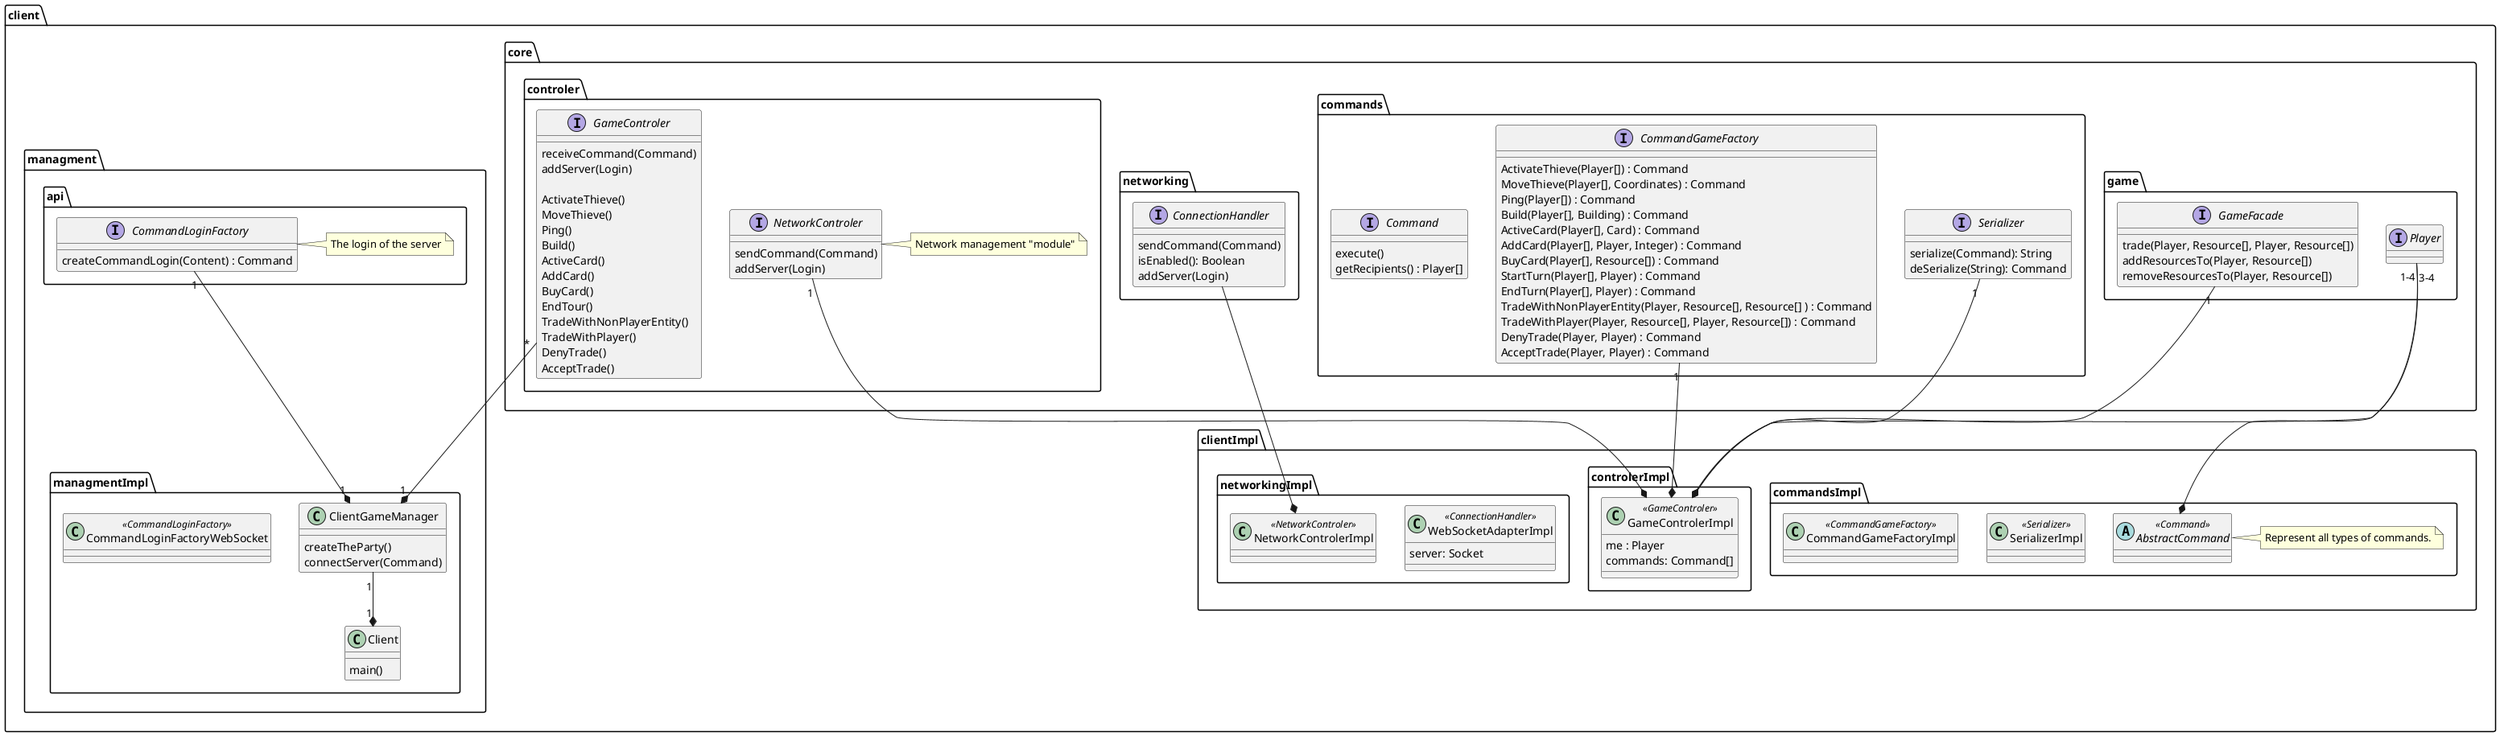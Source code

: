 @startuml
package client {
    package core {
        package game {
        	   interface Player{}
            interface GameFacade {
	        	trade(Player, Resource[], Player, Resource[])
	        	addResourcesTo(Player, Resource[])
	        	removeResourcesTo(Player, Resource[])
            }
        }
        package commands {
            interface CommandGameFactory {
            	ActivateThieve(Player[]) : Command
            	MoveThieve(Player[], Coordinates) : Command
            	Ping(Player[]) : Command
            	Build(Player[], Building) : Command
            	ActiveCard(Player[], Card) : Command
            	AddCard(Player[], Player, Integer) : Command
            	BuyCard(Player[], Resource[]) : Command
            	StartTurn(Player[], Player) : Command
            	EndTurn(Player[], Player) : Command
            	TradeWithNonPlayerEntity(Player, Resource[], Resource[] ) : Command
            	TradeWithPlayer(Player, Resource[], Player, Resource[]) : Command
            	DenyTrade(Player, Player) : Command
            	AcceptTrade(Player, Player) : Command
            }
            interface Command {
                execute()
                getRecipients() : Player[]
            }

            interface Serializer {
                serialize(Command): String
                deSerialize(String): Command
            }
        }

        package networking {
            interface ConnectionHandler {
                sendCommand(Command)
                isEnabled(): Boolean
                addServer(Login)
            }
        }

        package controler {
            interface NetworkControler {
            	sendCommand(Command)
            	addServer(Login)
            }
            note right: Network management "module"

            interface GameControler{
                receiveCommand(Command)
                addServer(Login)
                
            	ActivateThieve()
            	MoveThieve()
            	Ping()
            	Build()
            	ActiveCard()
            	AddCard()
            	BuyCard()
            	EndTour()
			TradeWithNonPlayerEntity()
            	TradeWithPlayer()
            	DenyTrade()
            	AcceptTrade()
            }

        }

    }
      
    package clientImpl {
        package commandsImpl {
            class SerializerImpl <<Serializer>>{}
            abstract AbstractCommand <<Command>>{
            }
            note right of AbstractCommand
            		Represent all types of commands.
            end note
            class CommandGameFactoryImpl <<CommandGameFactory>>{}

            AbstractCommand *-up- "1-4"  Player
        }

        package networkingImpl {
            class WebSocketAdapterImpl <<ConnectionHandler>>{
               server: Socket
            }
            class NetworkControlerImpl <<NetworkControler>>{}

            
            NetworkControlerImpl *-up- ConnectionHandler
		   
        }
        package controlerImpl {

            class GameControlerImpl <<GameControler>>{
                me : Player
                commands: Command[]
            }
            GameControlerImpl *-up- "1" CommandGameFactory
            GameControlerImpl *-up- "1" NetworkControler
            GameControlerImpl *-up- "1" GameFacade
            GameControlerImpl *-up- "1" Serializer
            GameControlerImpl *-up- "3-4" Player
            
        }
    }
 
    
    package managment{
    	package api{
    		interface CommandLoginFactory{
	    		createCommandLogin(Content) : Command
	    	}
	    	note right : The login of the server
    	}
    	
    	package managmentImpl{
    		class CommandLoginFactoryWebSocket <<CommandLoginFactory>>{}
    		
		    
		    class ClientGameManager{
		    	createTheParty()
		    	connectServer(Command)
		    }
			
		    class Client {
		        main()
		    }
		    
		    ClientGameManager "1" *-up- "*" GameControler
		    ClientGameManager "1" *-up- "1" CommandLoginFactory
		    Client "1" *-up- "1" ClientGameManager
    	}
    
    }


}
@enduml
